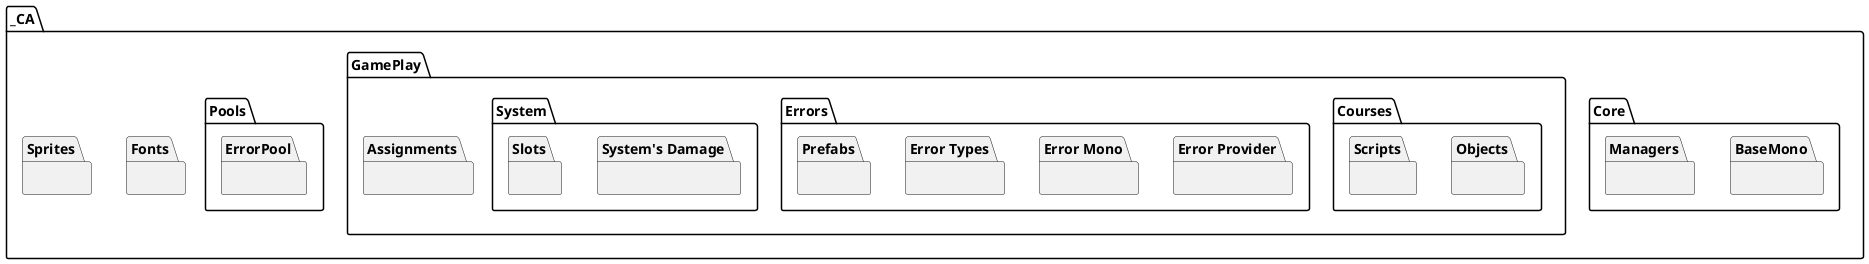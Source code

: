 @startuml
package "_CA" {
  package "Core" {
    package "BaseMono" {}
    package "Managers" {}
  }
  package "Fonts" {}
  package "Sprites" {}
  package "GamePlay" {
    package "Assignments" {}
    package "Courses" {
      package "Objects" {}
      package "Scripts" {}
    }
    package "Errors" {
      package "Error Provider" {}
      package "Error Mono" {}
      package "Error Types" {}
      package "Prefabs" {}
    }
    package "System" {
      package "System's Damage" {}
      package "Slots" {}
    }
  }
  package "Pools" {
    package "ErrorPool" {}
  }
}
@enduml 